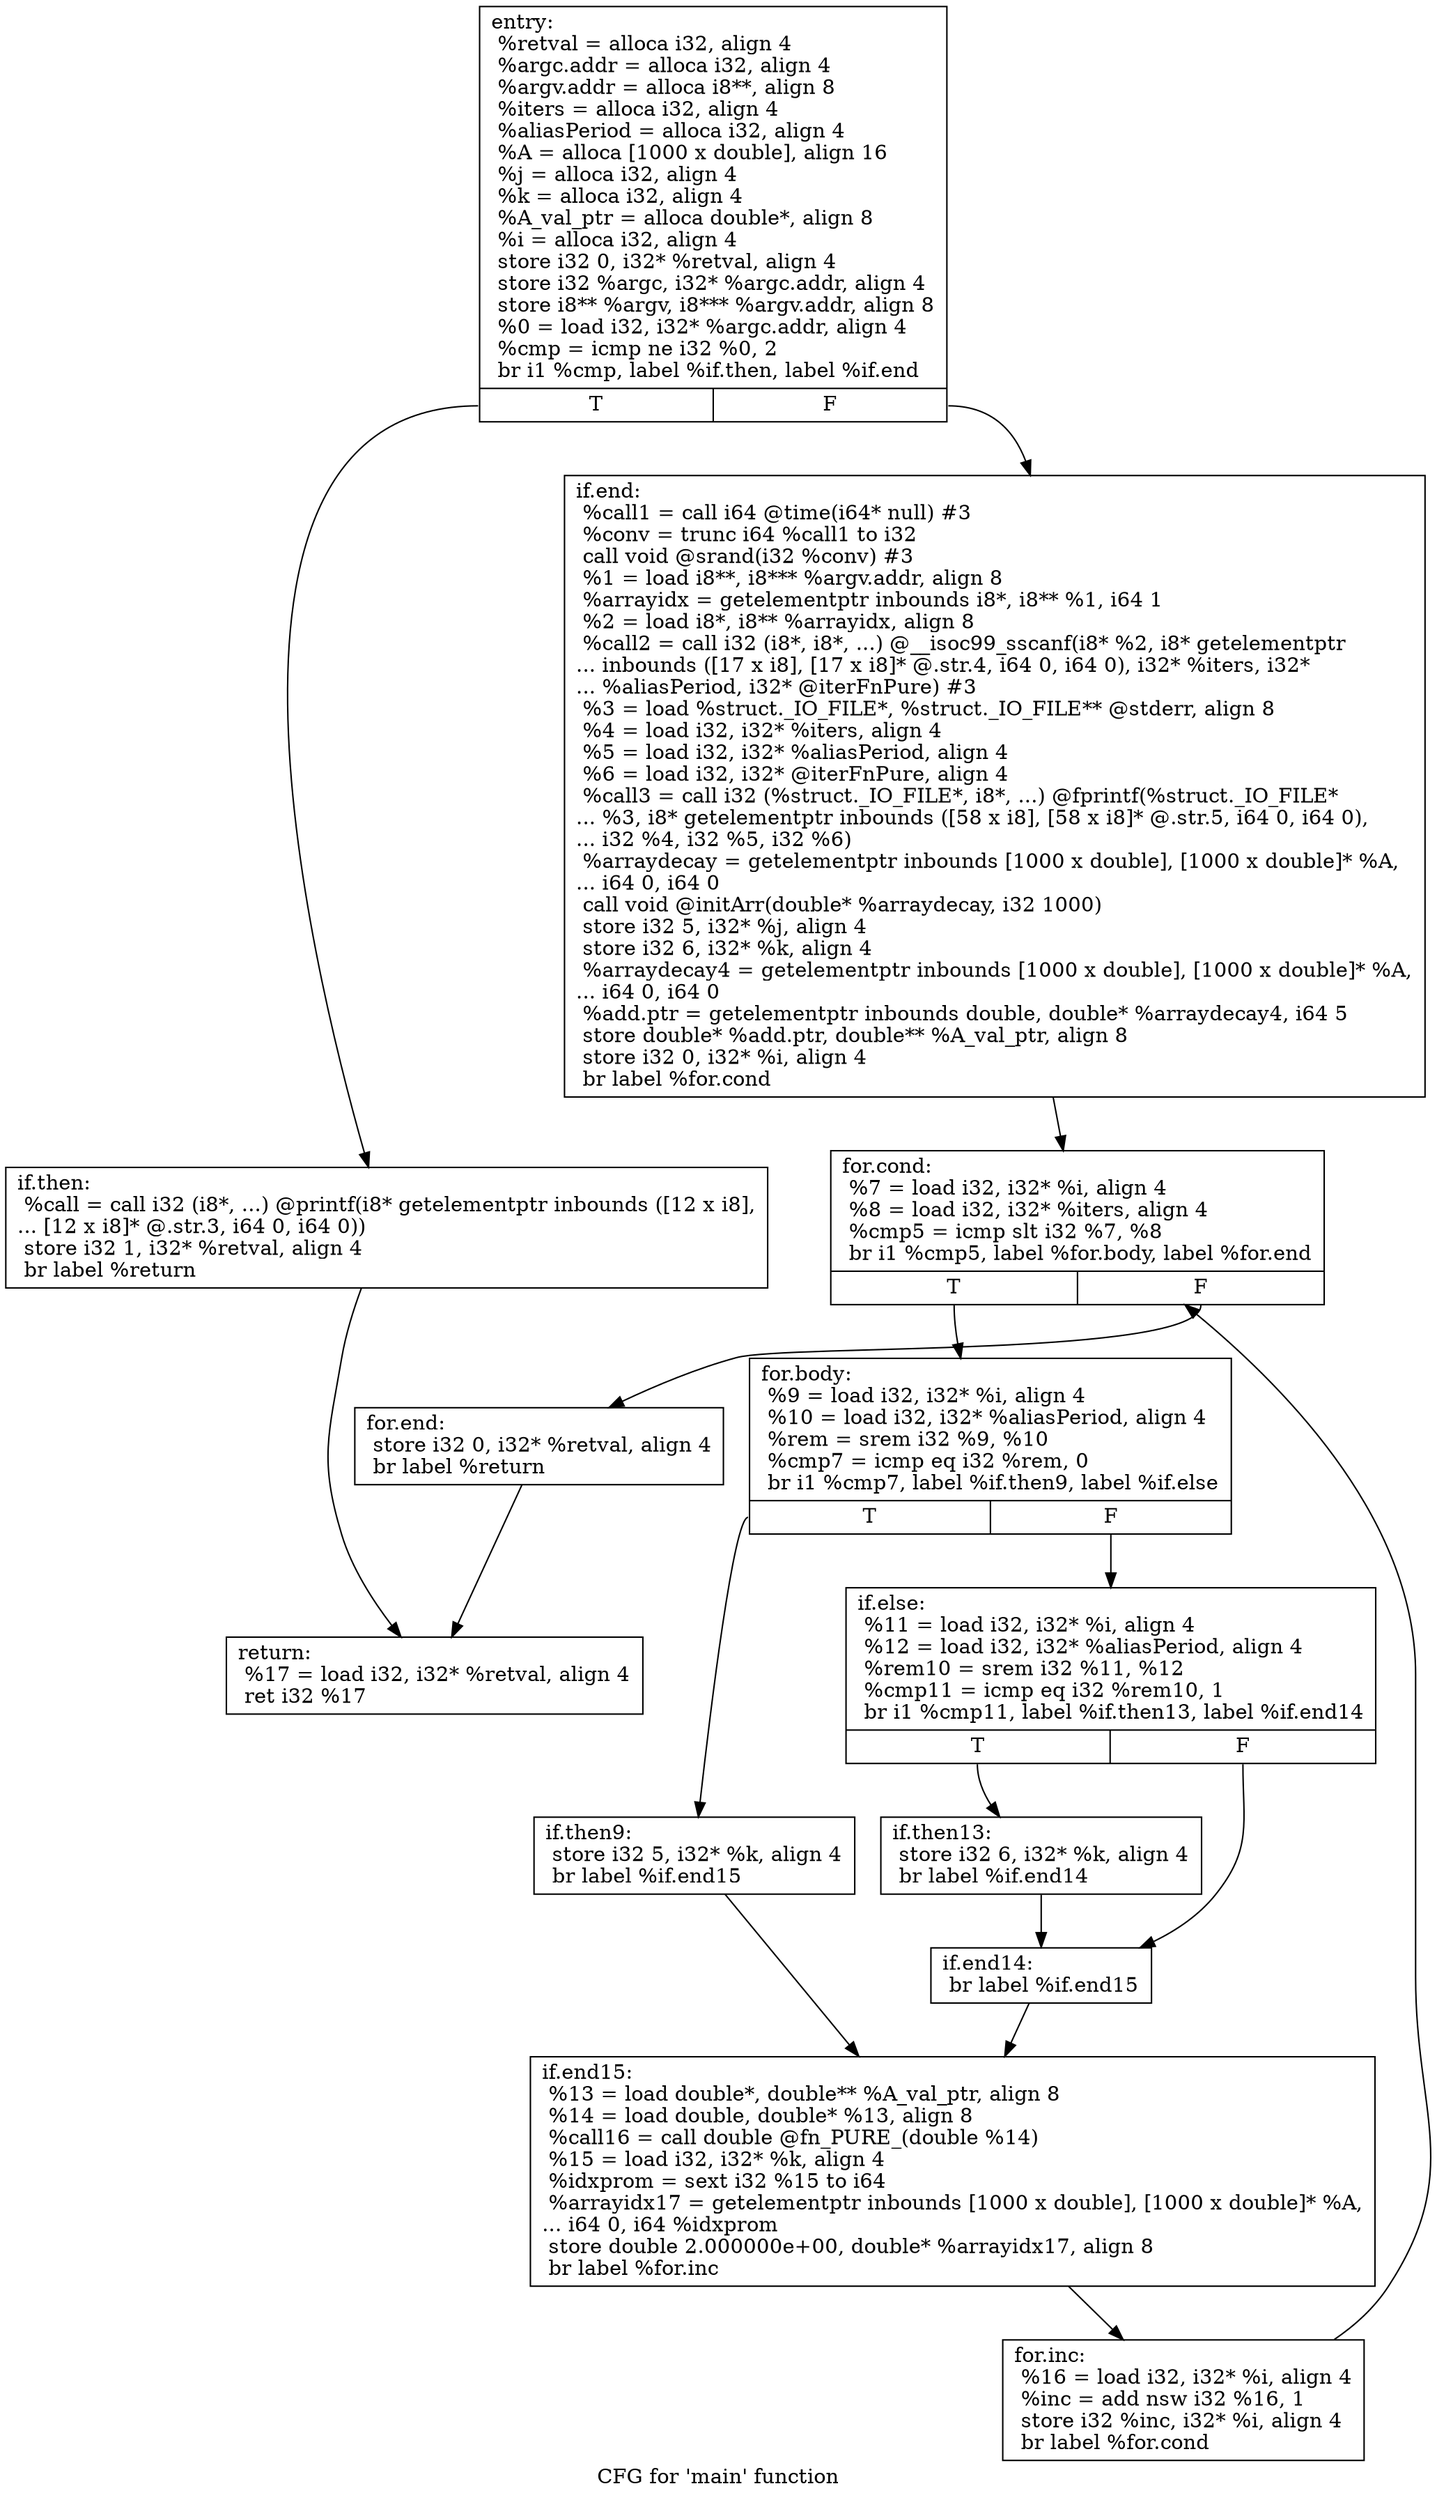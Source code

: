 digraph "CFG for 'main' function" {
	label="CFG for 'main' function";

	Node0x556059a547f0 [shape=record,label="{entry:\l  %retval = alloca i32, align 4\l  %argc.addr = alloca i32, align 4\l  %argv.addr = alloca i8**, align 8\l  %iters = alloca i32, align 4\l  %aliasPeriod = alloca i32, align 4\l  %A = alloca [1000 x double], align 16\l  %j = alloca i32, align 4\l  %k = alloca i32, align 4\l  %A_val_ptr = alloca double*, align 8\l  %i = alloca i32, align 4\l  store i32 0, i32* %retval, align 4\l  store i32 %argc, i32* %argc.addr, align 4\l  store i8** %argv, i8*** %argv.addr, align 8\l  %0 = load i32, i32* %argc.addr, align 4\l  %cmp = icmp ne i32 %0, 2\l  br i1 %cmp, label %if.then, label %if.end\l|{<s0>T|<s1>F}}"];
	Node0x556059a547f0:s0 -> Node0x556059a55520;
	Node0x556059a547f0:s1 -> Node0x556059a55570;
	Node0x556059a55520 [shape=record,label="{if.then:                                          \l  %call = call i32 (i8*, ...) @printf(i8* getelementptr inbounds ([12 x i8],\l... [12 x i8]* @.str.3, i64 0, i64 0))\l  store i32 1, i32* %retval, align 4\l  br label %return\l}"];
	Node0x556059a55520 -> Node0x556059a55890;
	Node0x556059a55570 [shape=record,label="{if.end:                                           \l  %call1 = call i64 @time(i64* null) #3\l  %conv = trunc i64 %call1 to i32\l  call void @srand(i32 %conv) #3\l  %1 = load i8**, i8*** %argv.addr, align 8\l  %arrayidx = getelementptr inbounds i8*, i8** %1, i64 1\l  %2 = load i8*, i8** %arrayidx, align 8\l  %call2 = call i32 (i8*, i8*, ...) @__isoc99_sscanf(i8* %2, i8* getelementptr\l... inbounds ([17 x i8], [17 x i8]* @.str.4, i64 0, i64 0), i32* %iters, i32*\l... %aliasPeriod, i32* @iterFnPure) #3\l  %3 = load %struct._IO_FILE*, %struct._IO_FILE** @stderr, align 8\l  %4 = load i32, i32* %iters, align 4\l  %5 = load i32, i32* %aliasPeriod, align 4\l  %6 = load i32, i32* @iterFnPure, align 4\l  %call3 = call i32 (%struct._IO_FILE*, i8*, ...) @fprintf(%struct._IO_FILE*\l... %3, i8* getelementptr inbounds ([58 x i8], [58 x i8]* @.str.5, i64 0, i64 0),\l... i32 %4, i32 %5, i32 %6)\l  %arraydecay = getelementptr inbounds [1000 x double], [1000 x double]* %A,\l... i64 0, i64 0\l  call void @initArr(double* %arraydecay, i32 1000)\l  store i32 5, i32* %j, align 4\l  store i32 6, i32* %k, align 4\l  %arraydecay4 = getelementptr inbounds [1000 x double], [1000 x double]* %A,\l... i64 0, i64 0\l  %add.ptr = getelementptr inbounds double, double* %arraydecay4, i64 5\l  store double* %add.ptr, double** %A_val_ptr, align 8\l  store i32 0, i32* %i, align 4\l  br label %for.cond\l}"];
	Node0x556059a55570 -> Node0x556059a555c0;
	Node0x556059a555c0 [shape=record,label="{for.cond:                                         \l  %7 = load i32, i32* %i, align 4\l  %8 = load i32, i32* %iters, align 4\l  %cmp5 = icmp slt i32 %7, %8\l  br i1 %cmp5, label %for.body, label %for.end\l|{<s0>T|<s1>F}}"];
	Node0x556059a555c0:s0 -> Node0x556059a55610;
	Node0x556059a555c0:s1 -> Node0x556059a55840;
	Node0x556059a55610 [shape=record,label="{for.body:                                         \l  %9 = load i32, i32* %i, align 4\l  %10 = load i32, i32* %aliasPeriod, align 4\l  %rem = srem i32 %9, %10\l  %cmp7 = icmp eq i32 %rem, 0\l  br i1 %cmp7, label %if.then9, label %if.else\l|{<s0>T|<s1>F}}"];
	Node0x556059a55610:s0 -> Node0x556059a55660;
	Node0x556059a55610:s1 -> Node0x556059a556b0;
	Node0x556059a55660 [shape=record,label="{if.then9:                                         \l  store i32 5, i32* %k, align 4\l  br label %if.end15\l}"];
	Node0x556059a55660 -> Node0x556059a557a0;
	Node0x556059a556b0 [shape=record,label="{if.else:                                          \l  %11 = load i32, i32* %i, align 4\l  %12 = load i32, i32* %aliasPeriod, align 4\l  %rem10 = srem i32 %11, %12\l  %cmp11 = icmp eq i32 %rem10, 1\l  br i1 %cmp11, label %if.then13, label %if.end14\l|{<s0>T|<s1>F}}"];
	Node0x556059a556b0:s0 -> Node0x556059a55700;
	Node0x556059a556b0:s1 -> Node0x556059a55750;
	Node0x556059a55700 [shape=record,label="{if.then13:                                        \l  store i32 6, i32* %k, align 4\l  br label %if.end14\l}"];
	Node0x556059a55700 -> Node0x556059a55750;
	Node0x556059a55750 [shape=record,label="{if.end14:                                         \l  br label %if.end15\l}"];
	Node0x556059a55750 -> Node0x556059a557a0;
	Node0x556059a557a0 [shape=record,label="{if.end15:                                         \l  %13 = load double*, double** %A_val_ptr, align 8\l  %14 = load double, double* %13, align 8\l  %call16 = call double @fn_PURE_(double %14)\l  %15 = load i32, i32* %k, align 4\l  %idxprom = sext i32 %15 to i64\l  %arrayidx17 = getelementptr inbounds [1000 x double], [1000 x double]* %A,\l... i64 0, i64 %idxprom\l  store double 2.000000e+00, double* %arrayidx17, align 8\l  br label %for.inc\l}"];
	Node0x556059a557a0 -> Node0x556059a557f0;
	Node0x556059a557f0 [shape=record,label="{for.inc:                                          \l  %16 = load i32, i32* %i, align 4\l  %inc = add nsw i32 %16, 1\l  store i32 %inc, i32* %i, align 4\l  br label %for.cond\l}"];
	Node0x556059a557f0 -> Node0x556059a555c0;
	Node0x556059a55840 [shape=record,label="{for.end:                                          \l  store i32 0, i32* %retval, align 4\l  br label %return\l}"];
	Node0x556059a55840 -> Node0x556059a55890;
	Node0x556059a55890 [shape=record,label="{return:                                           \l  %17 = load i32, i32* %retval, align 4\l  ret i32 %17\l}"];
}
